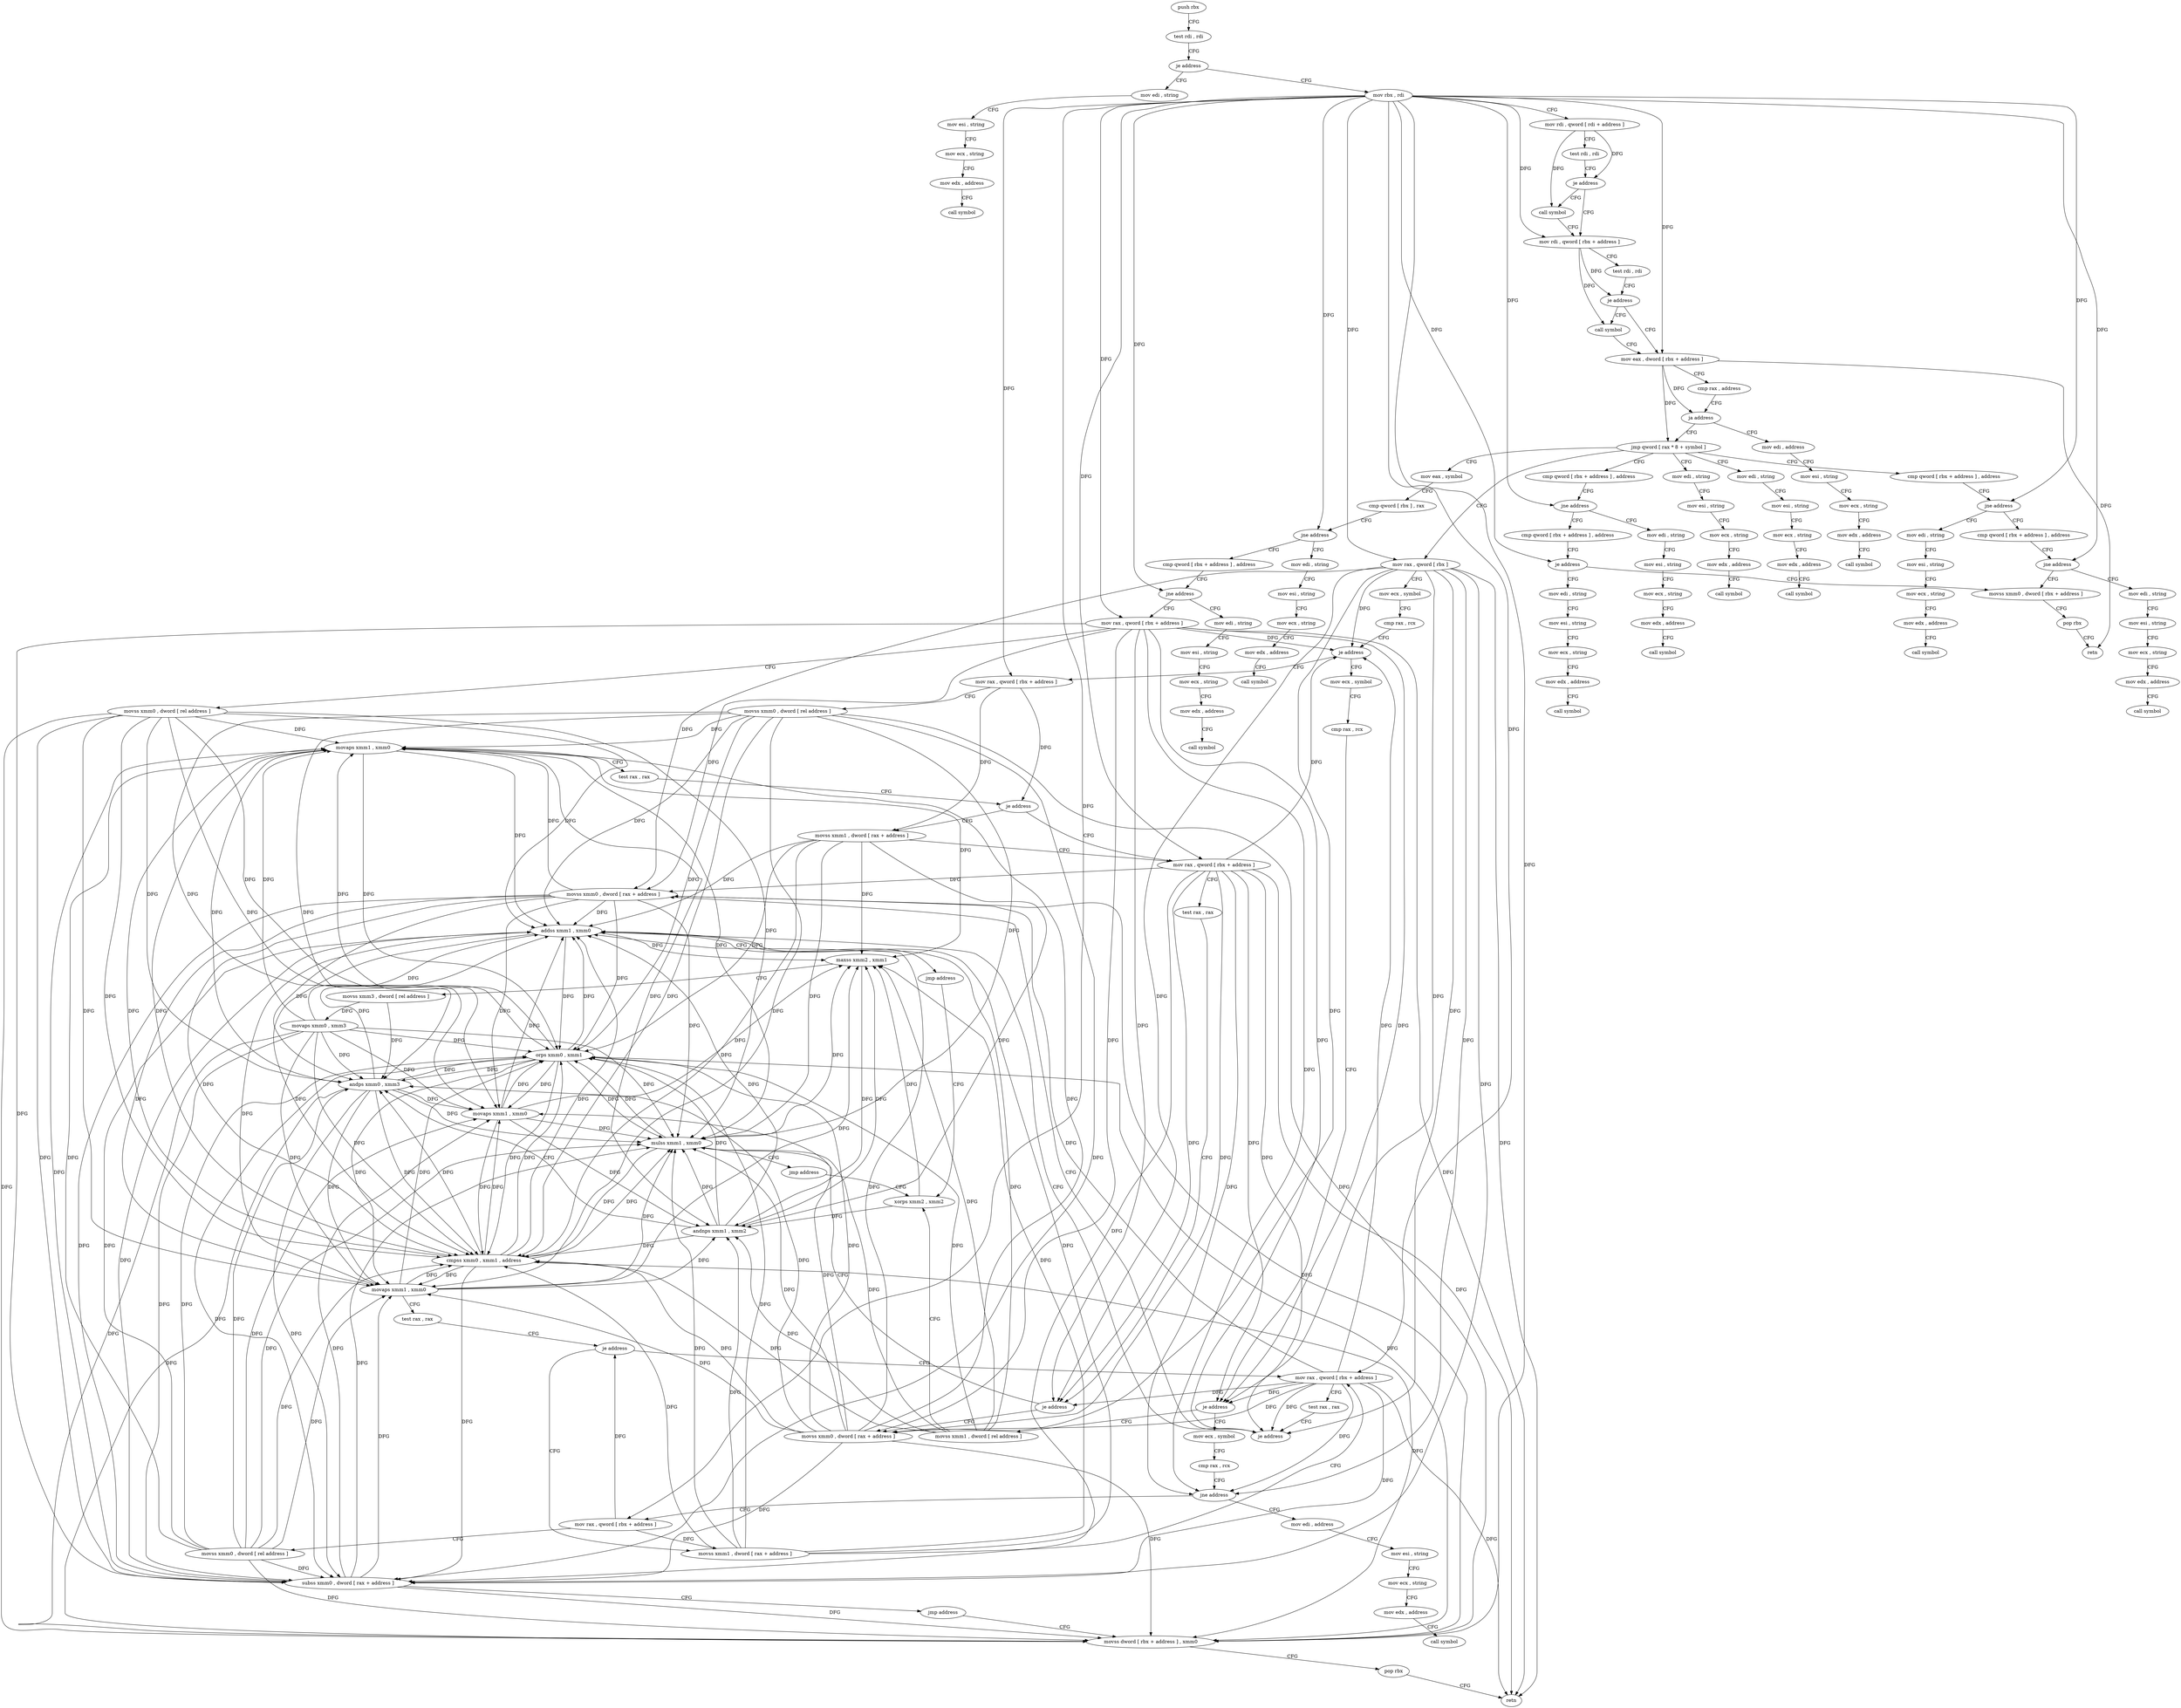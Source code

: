 digraph "func" {
"4218656" [label = "push rbx" ]
"4218657" [label = "test rdi , rdi" ]
"4218660" [label = "je address" ]
"4219057" [label = "mov edi , string" ]
"4218666" [label = "mov rbx , rdi" ]
"4219062" [label = "mov esi , string" ]
"4219067" [label = "mov ecx , string" ]
"4219072" [label = "mov edx , address" ]
"4219077" [label = "call symbol" ]
"4218669" [label = "mov rdi , qword [ rdi + address ]" ]
"4218676" [label = "test rdi , rdi" ]
"4218679" [label = "je address" ]
"4218686" [label = "mov rdi , qword [ rbx + address ]" ]
"4218681" [label = "call symbol" ]
"4218693" [label = "test rdi , rdi" ]
"4218696" [label = "je address" ]
"4218703" [label = "mov eax , dword [ rbx + address ]" ]
"4218698" [label = "call symbol" ]
"4218706" [label = "cmp rax , address" ]
"4218710" [label = "ja address" ]
"4219082" [label = "mov edi , address" ]
"4218716" [label = "jmp qword [ rax * 8 + symbol ]" ]
"4219087" [label = "mov esi , string" ]
"4219092" [label = "mov ecx , string" ]
"4219097" [label = "mov edx , address" ]
"4219102" [label = "call symbol" ]
"4218723" [label = "cmp qword [ rbx + address ] , address" ]
"4218776" [label = "mov eax , symbol" ]
"4218829" [label = "mov rax , qword [ rbx ]" ]
"4218921" [label = "cmp qword [ rbx + address ] , address" ]
"4219107" [label = "mov edi , string" ]
"4219132" [label = "mov edi , string" ]
"4218731" [label = "jne address" ]
"4219157" [label = "mov edi , string" ]
"4218737" [label = "cmp qword [ rbx + address ] , address" ]
"4218781" [label = "cmp qword [ rbx ] , rax" ]
"4218784" [label = "jne address" ]
"4219182" [label = "mov edi , string" ]
"4218790" [label = "cmp qword [ rbx + address ] , address" ]
"4218832" [label = "mov ecx , symbol" ]
"4218837" [label = "cmp rax , rcx" ]
"4218840" [label = "je address" ]
"4218956" [label = "mov rax , qword [ rbx + address ]" ]
"4218842" [label = "mov ecx , symbol" ]
"4218929" [label = "jne address" ]
"4219232" [label = "mov edi , string" ]
"4218935" [label = "cmp qword [ rbx + address ] , address" ]
"4219112" [label = "mov esi , string" ]
"4219117" [label = "mov ecx , string" ]
"4219122" [label = "mov edx , address" ]
"4219127" [label = "call symbol" ]
"4219137" [label = "mov esi , string" ]
"4219142" [label = "mov ecx , string" ]
"4219147" [label = "mov edx , address" ]
"4219152" [label = "call symbol" ]
"4219162" [label = "mov esi , string" ]
"4219167" [label = "mov ecx , string" ]
"4219172" [label = "mov edx , address" ]
"4219177" [label = "call symbol" ]
"4218745" [label = "je address" ]
"4218949" [label = "movss xmm0 , dword [ rbx + address ]" ]
"4218751" [label = "mov edi , string" ]
"4219187" [label = "mov esi , string" ]
"4219192" [label = "mov ecx , string" ]
"4219197" [label = "mov edx , address" ]
"4219202" [label = "call symbol" ]
"4218798" [label = "jne address" ]
"4219207" [label = "mov edi , string" ]
"4218804" [label = "mov rax , qword [ rbx + address ]" ]
"4218963" [label = "movss xmm0 , dword [ rel address ]" ]
"4218971" [label = "movaps xmm1 , xmm0" ]
"4218974" [label = "test rax , rax" ]
"4218977" [label = "je address" ]
"4218984" [label = "mov rax , qword [ rbx + address ]" ]
"4218979" [label = "movss xmm1 , dword [ rax + address ]" ]
"4218847" [label = "cmp rax , rcx" ]
"4218850" [label = "je address" ]
"4219007" [label = "movss xmm1 , dword [ rel address ]" ]
"4218856" [label = "mov ecx , symbol" ]
"4219237" [label = "mov esi , string" ]
"4219242" [label = "mov ecx , string" ]
"4219247" [label = "mov edx , address" ]
"4219252" [label = "call symbol" ]
"4218943" [label = "jne address" ]
"4219257" [label = "mov edi , string" ]
"4218954" [label = "pop rbx" ]
"4218955" [label = "retn" ]
"4218756" [label = "mov esi , string" ]
"4218761" [label = "mov ecx , string" ]
"4218766" [label = "mov edx , address" ]
"4218771" [label = "call symbol" ]
"4219212" [label = "mov esi , string" ]
"4219217" [label = "mov ecx , string" ]
"4219222" [label = "mov edx , address" ]
"4219227" [label = "call symbol" ]
"4218811" [label = "movss xmm0 , dword [ rel address ]" ]
"4218819" [label = "subss xmm0 , dword [ rax + address ]" ]
"4218824" [label = "jmp address" ]
"4219050" [label = "movss dword [ rbx + address ] , xmm0" ]
"4218991" [label = "test rax , rax" ]
"4218994" [label = "je address" ]
"4219001" [label = "mulss xmm1 , xmm0" ]
"4218996" [label = "movss xmm0 , dword [ rax + address ]" ]
"4219015" [label = "xorps xmm2 , xmm2" ]
"4218861" [label = "cmp rax , rcx" ]
"4218864" [label = "jne address" ]
"4219282" [label = "mov edi , address" ]
"4218870" [label = "mov rax , qword [ rbx + address ]" ]
"4219262" [label = "mov esi , string" ]
"4219267" [label = "mov ecx , string" ]
"4219272" [label = "mov edx , address" ]
"4219277" [label = "call symbol" ]
"4219055" [label = "pop rbx" ]
"4219056" [label = "retn" ]
"4219005" [label = "jmp address" ]
"4219287" [label = "mov esi , string" ]
"4219292" [label = "mov ecx , string" ]
"4219297" [label = "mov edx , address" ]
"4219302" [label = "call symbol" ]
"4218877" [label = "movss xmm0 , dword [ rel address ]" ]
"4218885" [label = "movaps xmm1 , xmm0" ]
"4218888" [label = "test rax , rax" ]
"4218891" [label = "je address" ]
"4218898" [label = "mov rax , qword [ rbx + address ]" ]
"4218893" [label = "movss xmm1 , dword [ rax + address ]" ]
"4219018" [label = "maxss xmm2 , xmm1" ]
"4219022" [label = "movss xmm3 , dword [ rel address ]" ]
"4219030" [label = "movaps xmm0 , xmm3" ]
"4219033" [label = "cmpss xmm0 , xmm1 , address" ]
"4219038" [label = "movaps xmm1 , xmm0" ]
"4219041" [label = "andnps xmm1 , xmm2" ]
"4219044" [label = "andps xmm0 , xmm3" ]
"4219047" [label = "orps xmm0 , xmm1" ]
"4218905" [label = "test rax , rax" ]
"4218908" [label = "je address" ]
"4218915" [label = "addss xmm1 , xmm0" ]
"4218910" [label = "movss xmm0 , dword [ rax + address ]" ]
"4218919" [label = "jmp address" ]
"4218656" -> "4218657" [ label = "CFG" ]
"4218657" -> "4218660" [ label = "CFG" ]
"4218660" -> "4219057" [ label = "CFG" ]
"4218660" -> "4218666" [ label = "CFG" ]
"4219057" -> "4219062" [ label = "CFG" ]
"4218666" -> "4218669" [ label = "CFG" ]
"4218666" -> "4218686" [ label = "DFG" ]
"4218666" -> "4218703" [ label = "DFG" ]
"4218666" -> "4218731" [ label = "DFG" ]
"4218666" -> "4218784" [ label = "DFG" ]
"4218666" -> "4218829" [ label = "DFG" ]
"4218666" -> "4218929" [ label = "DFG" ]
"4218666" -> "4218745" [ label = "DFG" ]
"4218666" -> "4218798" [ label = "DFG" ]
"4218666" -> "4218956" [ label = "DFG" ]
"4218666" -> "4218943" [ label = "DFG" ]
"4218666" -> "4218804" [ label = "DFG" ]
"4218666" -> "4218984" [ label = "DFG" ]
"4218666" -> "4219050" [ label = "DFG" ]
"4218666" -> "4218870" [ label = "DFG" ]
"4218666" -> "4218898" [ label = "DFG" ]
"4219062" -> "4219067" [ label = "CFG" ]
"4219067" -> "4219072" [ label = "CFG" ]
"4219072" -> "4219077" [ label = "CFG" ]
"4218669" -> "4218676" [ label = "CFG" ]
"4218669" -> "4218679" [ label = "DFG" ]
"4218669" -> "4218681" [ label = "DFG" ]
"4218676" -> "4218679" [ label = "CFG" ]
"4218679" -> "4218686" [ label = "CFG" ]
"4218679" -> "4218681" [ label = "CFG" ]
"4218686" -> "4218693" [ label = "CFG" ]
"4218686" -> "4218696" [ label = "DFG" ]
"4218686" -> "4218698" [ label = "DFG" ]
"4218681" -> "4218686" [ label = "CFG" ]
"4218693" -> "4218696" [ label = "CFG" ]
"4218696" -> "4218703" [ label = "CFG" ]
"4218696" -> "4218698" [ label = "CFG" ]
"4218703" -> "4218706" [ label = "CFG" ]
"4218703" -> "4218710" [ label = "DFG" ]
"4218703" -> "4218716" [ label = "DFG" ]
"4218703" -> "4218955" [ label = "DFG" ]
"4218698" -> "4218703" [ label = "CFG" ]
"4218706" -> "4218710" [ label = "CFG" ]
"4218710" -> "4219082" [ label = "CFG" ]
"4218710" -> "4218716" [ label = "CFG" ]
"4219082" -> "4219087" [ label = "CFG" ]
"4218716" -> "4218723" [ label = "CFG" ]
"4218716" -> "4218776" [ label = "CFG" ]
"4218716" -> "4218829" [ label = "CFG" ]
"4218716" -> "4218921" [ label = "CFG" ]
"4218716" -> "4219107" [ label = "CFG" ]
"4218716" -> "4219132" [ label = "CFG" ]
"4219087" -> "4219092" [ label = "CFG" ]
"4219092" -> "4219097" [ label = "CFG" ]
"4219097" -> "4219102" [ label = "CFG" ]
"4218723" -> "4218731" [ label = "CFG" ]
"4218776" -> "4218781" [ label = "CFG" ]
"4218829" -> "4218832" [ label = "CFG" ]
"4218829" -> "4218840" [ label = "DFG" ]
"4218829" -> "4218850" [ label = "DFG" ]
"4218829" -> "4218819" [ label = "DFG" ]
"4218829" -> "4218994" [ label = "DFG" ]
"4218829" -> "4218864" [ label = "DFG" ]
"4218829" -> "4219056" [ label = "DFG" ]
"4218829" -> "4218996" [ label = "DFG" ]
"4218829" -> "4218908" [ label = "DFG" ]
"4218829" -> "4218910" [ label = "DFG" ]
"4218921" -> "4218929" [ label = "CFG" ]
"4219107" -> "4219112" [ label = "CFG" ]
"4219132" -> "4219137" [ label = "CFG" ]
"4218731" -> "4219157" [ label = "CFG" ]
"4218731" -> "4218737" [ label = "CFG" ]
"4219157" -> "4219162" [ label = "CFG" ]
"4218737" -> "4218745" [ label = "CFG" ]
"4218781" -> "4218784" [ label = "CFG" ]
"4218784" -> "4219182" [ label = "CFG" ]
"4218784" -> "4218790" [ label = "CFG" ]
"4219182" -> "4219187" [ label = "CFG" ]
"4218790" -> "4218798" [ label = "CFG" ]
"4218832" -> "4218837" [ label = "CFG" ]
"4218837" -> "4218840" [ label = "CFG" ]
"4218840" -> "4218956" [ label = "CFG" ]
"4218840" -> "4218842" [ label = "CFG" ]
"4218956" -> "4218963" [ label = "CFG" ]
"4218956" -> "4218977" [ label = "DFG" ]
"4218956" -> "4218979" [ label = "DFG" ]
"4218842" -> "4218847" [ label = "CFG" ]
"4218929" -> "4219232" [ label = "CFG" ]
"4218929" -> "4218935" [ label = "CFG" ]
"4219232" -> "4219237" [ label = "CFG" ]
"4218935" -> "4218943" [ label = "CFG" ]
"4219112" -> "4219117" [ label = "CFG" ]
"4219117" -> "4219122" [ label = "CFG" ]
"4219122" -> "4219127" [ label = "CFG" ]
"4219137" -> "4219142" [ label = "CFG" ]
"4219142" -> "4219147" [ label = "CFG" ]
"4219147" -> "4219152" [ label = "CFG" ]
"4219162" -> "4219167" [ label = "CFG" ]
"4219167" -> "4219172" [ label = "CFG" ]
"4219172" -> "4219177" [ label = "CFG" ]
"4218745" -> "4218949" [ label = "CFG" ]
"4218745" -> "4218751" [ label = "CFG" ]
"4218949" -> "4218954" [ label = "CFG" ]
"4218751" -> "4218756" [ label = "CFG" ]
"4219187" -> "4219192" [ label = "CFG" ]
"4219192" -> "4219197" [ label = "CFG" ]
"4219197" -> "4219202" [ label = "CFG" ]
"4218798" -> "4219207" [ label = "CFG" ]
"4218798" -> "4218804" [ label = "CFG" ]
"4219207" -> "4219212" [ label = "CFG" ]
"4218804" -> "4218811" [ label = "CFG" ]
"4218804" -> "4218840" [ label = "DFG" ]
"4218804" -> "4218850" [ label = "DFG" ]
"4218804" -> "4218819" [ label = "DFG" ]
"4218804" -> "4218994" [ label = "DFG" ]
"4218804" -> "4218864" [ label = "DFG" ]
"4218804" -> "4219056" [ label = "DFG" ]
"4218804" -> "4218996" [ label = "DFG" ]
"4218804" -> "4218908" [ label = "DFG" ]
"4218804" -> "4218910" [ label = "DFG" ]
"4218963" -> "4218971" [ label = "DFG" ]
"4218963" -> "4218819" [ label = "DFG" ]
"4218963" -> "4219050" [ label = "DFG" ]
"4218963" -> "4219001" [ label = "DFG" ]
"4218963" -> "4219033" [ label = "DFG" ]
"4218963" -> "4219038" [ label = "DFG" ]
"4218963" -> "4219044" [ label = "DFG" ]
"4218963" -> "4219047" [ label = "DFG" ]
"4218963" -> "4218885" [ label = "DFG" ]
"4218963" -> "4218915" [ label = "DFG" ]
"4218971" -> "4218974" [ label = "CFG" ]
"4218971" -> "4219001" [ label = "DFG" ]
"4218971" -> "4219018" [ label = "DFG" ]
"4218971" -> "4219033" [ label = "DFG" ]
"4218971" -> "4219041" [ label = "DFG" ]
"4218971" -> "4219047" [ label = "DFG" ]
"4218971" -> "4218915" [ label = "DFG" ]
"4218974" -> "4218977" [ label = "CFG" ]
"4218977" -> "4218984" [ label = "CFG" ]
"4218977" -> "4218979" [ label = "CFG" ]
"4218984" -> "4218991" [ label = "CFG" ]
"4218984" -> "4218840" [ label = "DFG" ]
"4218984" -> "4218850" [ label = "DFG" ]
"4218984" -> "4218819" [ label = "DFG" ]
"4218984" -> "4218994" [ label = "DFG" ]
"4218984" -> "4218864" [ label = "DFG" ]
"4218984" -> "4219056" [ label = "DFG" ]
"4218984" -> "4218996" [ label = "DFG" ]
"4218984" -> "4218908" [ label = "DFG" ]
"4218984" -> "4218910" [ label = "DFG" ]
"4218979" -> "4218984" [ label = "CFG" ]
"4218979" -> "4219001" [ label = "DFG" ]
"4218979" -> "4219018" [ label = "DFG" ]
"4218979" -> "4219033" [ label = "DFG" ]
"4218979" -> "4219041" [ label = "DFG" ]
"4218979" -> "4219047" [ label = "DFG" ]
"4218979" -> "4218915" [ label = "DFG" ]
"4218847" -> "4218850" [ label = "CFG" ]
"4218850" -> "4219007" [ label = "CFG" ]
"4218850" -> "4218856" [ label = "CFG" ]
"4219007" -> "4219015" [ label = "CFG" ]
"4219007" -> "4219001" [ label = "DFG" ]
"4219007" -> "4219018" [ label = "DFG" ]
"4219007" -> "4219033" [ label = "DFG" ]
"4219007" -> "4219041" [ label = "DFG" ]
"4219007" -> "4219047" [ label = "DFG" ]
"4219007" -> "4218915" [ label = "DFG" ]
"4218856" -> "4218861" [ label = "CFG" ]
"4219237" -> "4219242" [ label = "CFG" ]
"4219242" -> "4219247" [ label = "CFG" ]
"4219247" -> "4219252" [ label = "CFG" ]
"4218943" -> "4219257" [ label = "CFG" ]
"4218943" -> "4218949" [ label = "CFG" ]
"4219257" -> "4219262" [ label = "CFG" ]
"4218954" -> "4218955" [ label = "CFG" ]
"4218756" -> "4218761" [ label = "CFG" ]
"4218761" -> "4218766" [ label = "CFG" ]
"4218766" -> "4218771" [ label = "CFG" ]
"4219212" -> "4219217" [ label = "CFG" ]
"4219217" -> "4219222" [ label = "CFG" ]
"4219222" -> "4219227" [ label = "CFG" ]
"4218811" -> "4218819" [ label = "DFG" ]
"4218811" -> "4218971" [ label = "DFG" ]
"4218811" -> "4219050" [ label = "DFG" ]
"4218811" -> "4219001" [ label = "DFG" ]
"4218811" -> "4219033" [ label = "DFG" ]
"4218811" -> "4219038" [ label = "DFG" ]
"4218811" -> "4219044" [ label = "DFG" ]
"4218811" -> "4219047" [ label = "DFG" ]
"4218811" -> "4218885" [ label = "DFG" ]
"4218811" -> "4218915" [ label = "DFG" ]
"4218819" -> "4218824" [ label = "CFG" ]
"4218819" -> "4218971" [ label = "DFG" ]
"4218819" -> "4219050" [ label = "DFG" ]
"4218819" -> "4219001" [ label = "DFG" ]
"4218819" -> "4219038" [ label = "DFG" ]
"4218819" -> "4218885" [ label = "DFG" ]
"4218819" -> "4218915" [ label = "DFG" ]
"4218824" -> "4219050" [ label = "CFG" ]
"4219050" -> "4219055" [ label = "CFG" ]
"4218991" -> "4218994" [ label = "CFG" ]
"4218994" -> "4219001" [ label = "CFG" ]
"4218994" -> "4218996" [ label = "CFG" ]
"4219001" -> "4219005" [ label = "CFG" ]
"4219001" -> "4219018" [ label = "DFG" ]
"4219001" -> "4219033" [ label = "DFG" ]
"4219001" -> "4219047" [ label = "DFG" ]
"4218996" -> "4219001" [ label = "DFG" ]
"4218996" -> "4218971" [ label = "DFG" ]
"4218996" -> "4219050" [ label = "DFG" ]
"4218996" -> "4218819" [ label = "DFG" ]
"4218996" -> "4219033" [ label = "DFG" ]
"4218996" -> "4219038" [ label = "DFG" ]
"4218996" -> "4219044" [ label = "DFG" ]
"4218996" -> "4219047" [ label = "DFG" ]
"4218996" -> "4218885" [ label = "DFG" ]
"4218996" -> "4218915" [ label = "DFG" ]
"4219015" -> "4219018" [ label = "DFG" ]
"4219015" -> "4219041" [ label = "DFG" ]
"4218861" -> "4218864" [ label = "CFG" ]
"4218864" -> "4219282" [ label = "CFG" ]
"4218864" -> "4218870" [ label = "CFG" ]
"4219282" -> "4219287" [ label = "CFG" ]
"4218870" -> "4218877" [ label = "CFG" ]
"4218870" -> "4218891" [ label = "DFG" ]
"4218870" -> "4218893" [ label = "DFG" ]
"4219262" -> "4219267" [ label = "CFG" ]
"4219267" -> "4219272" [ label = "CFG" ]
"4219272" -> "4219277" [ label = "CFG" ]
"4219055" -> "4219056" [ label = "CFG" ]
"4219005" -> "4219015" [ label = "CFG" ]
"4219287" -> "4219292" [ label = "CFG" ]
"4219292" -> "4219297" [ label = "CFG" ]
"4219297" -> "4219302" [ label = "CFG" ]
"4218877" -> "4218885" [ label = "DFG" ]
"4218877" -> "4218971" [ label = "DFG" ]
"4218877" -> "4219050" [ label = "DFG" ]
"4218877" -> "4219001" [ label = "DFG" ]
"4218877" -> "4219038" [ label = "DFG" ]
"4218877" -> "4218819" [ label = "DFG" ]
"4218877" -> "4219033" [ label = "DFG" ]
"4218877" -> "4219044" [ label = "DFG" ]
"4218877" -> "4219047" [ label = "DFG" ]
"4218877" -> "4218915" [ label = "DFG" ]
"4218885" -> "4218888" [ label = "CFG" ]
"4218885" -> "4219018" [ label = "DFG" ]
"4218885" -> "4219033" [ label = "DFG" ]
"4218885" -> "4219047" [ label = "DFG" ]
"4218885" -> "4219001" [ label = "DFG" ]
"4218885" -> "4219041" [ label = "DFG" ]
"4218885" -> "4218915" [ label = "DFG" ]
"4218888" -> "4218891" [ label = "CFG" ]
"4218891" -> "4218898" [ label = "CFG" ]
"4218891" -> "4218893" [ label = "CFG" ]
"4218898" -> "4218905" [ label = "CFG" ]
"4218898" -> "4218840" [ label = "DFG" ]
"4218898" -> "4218850" [ label = "DFG" ]
"4218898" -> "4218819" [ label = "DFG" ]
"4218898" -> "4218994" [ label = "DFG" ]
"4218898" -> "4218864" [ label = "DFG" ]
"4218898" -> "4218996" [ label = "DFG" ]
"4218898" -> "4219056" [ label = "DFG" ]
"4218898" -> "4218908" [ label = "DFG" ]
"4218898" -> "4218910" [ label = "DFG" ]
"4218893" -> "4218898" [ label = "CFG" ]
"4218893" -> "4219018" [ label = "DFG" ]
"4218893" -> "4219033" [ label = "DFG" ]
"4218893" -> "4219047" [ label = "DFG" ]
"4218893" -> "4219001" [ label = "DFG" ]
"4218893" -> "4219041" [ label = "DFG" ]
"4218893" -> "4218915" [ label = "DFG" ]
"4219018" -> "4219022" [ label = "CFG" ]
"4219018" -> "4219041" [ label = "DFG" ]
"4219022" -> "4219030" [ label = "DFG" ]
"4219022" -> "4219044" [ label = "DFG" ]
"4219030" -> "4219033" [ label = "DFG" ]
"4219030" -> "4218971" [ label = "DFG" ]
"4219030" -> "4219050" [ label = "DFG" ]
"4219030" -> "4219001" [ label = "DFG" ]
"4219030" -> "4218819" [ label = "DFG" ]
"4219030" -> "4219038" [ label = "DFG" ]
"4219030" -> "4219044" [ label = "DFG" ]
"4219030" -> "4219047" [ label = "DFG" ]
"4219030" -> "4218885" [ label = "DFG" ]
"4219030" -> "4218915" [ label = "DFG" ]
"4219033" -> "4219038" [ label = "DFG" ]
"4219033" -> "4218971" [ label = "DFG" ]
"4219033" -> "4219050" [ label = "DFG" ]
"4219033" -> "4219001" [ label = "DFG" ]
"4219033" -> "4218819" [ label = "DFG" ]
"4219033" -> "4219044" [ label = "DFG" ]
"4219033" -> "4219047" [ label = "DFG" ]
"4219033" -> "4218885" [ label = "DFG" ]
"4219033" -> "4218915" [ label = "DFG" ]
"4219038" -> "4219041" [ label = "DFG" ]
"4219038" -> "4219018" [ label = "DFG" ]
"4219038" -> "4219033" [ label = "DFG" ]
"4219038" -> "4219001" [ label = "DFG" ]
"4219038" -> "4219047" [ label = "DFG" ]
"4219038" -> "4218915" [ label = "DFG" ]
"4219041" -> "4219044" [ label = "CFG" ]
"4219041" -> "4219018" [ label = "DFG" ]
"4219041" -> "4219033" [ label = "DFG" ]
"4219041" -> "4219001" [ label = "DFG" ]
"4219041" -> "4219047" [ label = "DFG" ]
"4219041" -> "4218915" [ label = "DFG" ]
"4219044" -> "4219047" [ label = "DFG" ]
"4219044" -> "4218971" [ label = "DFG" ]
"4219044" -> "4219050" [ label = "DFG" ]
"4219044" -> "4219001" [ label = "DFG" ]
"4219044" -> "4219038" [ label = "DFG" ]
"4219044" -> "4218819" [ label = "DFG" ]
"4219044" -> "4219033" [ label = "DFG" ]
"4219044" -> "4218885" [ label = "DFG" ]
"4219044" -> "4218915" [ label = "DFG" ]
"4219047" -> "4219050" [ label = "DFG" ]
"4219047" -> "4218971" [ label = "DFG" ]
"4219047" -> "4219001" [ label = "DFG" ]
"4219047" -> "4219038" [ label = "DFG" ]
"4219047" -> "4218819" [ label = "DFG" ]
"4219047" -> "4219033" [ label = "DFG" ]
"4219047" -> "4219044" [ label = "DFG" ]
"4219047" -> "4218885" [ label = "DFG" ]
"4219047" -> "4218915" [ label = "DFG" ]
"4218905" -> "4218908" [ label = "CFG" ]
"4218908" -> "4218915" [ label = "CFG" ]
"4218908" -> "4218910" [ label = "CFG" ]
"4218915" -> "4218919" [ label = "CFG" ]
"4218915" -> "4219018" [ label = "DFG" ]
"4218915" -> "4219033" [ label = "DFG" ]
"4218915" -> "4219047" [ label = "DFG" ]
"4218910" -> "4218915" [ label = "DFG" ]
"4218910" -> "4218971" [ label = "DFG" ]
"4218910" -> "4219050" [ label = "DFG" ]
"4218910" -> "4219001" [ label = "DFG" ]
"4218910" -> "4219038" [ label = "DFG" ]
"4218910" -> "4218885" [ label = "DFG" ]
"4218910" -> "4218819" [ label = "DFG" ]
"4218910" -> "4219033" [ label = "DFG" ]
"4218910" -> "4219044" [ label = "DFG" ]
"4218910" -> "4219047" [ label = "DFG" ]
"4218919" -> "4219015" [ label = "CFG" ]
}
